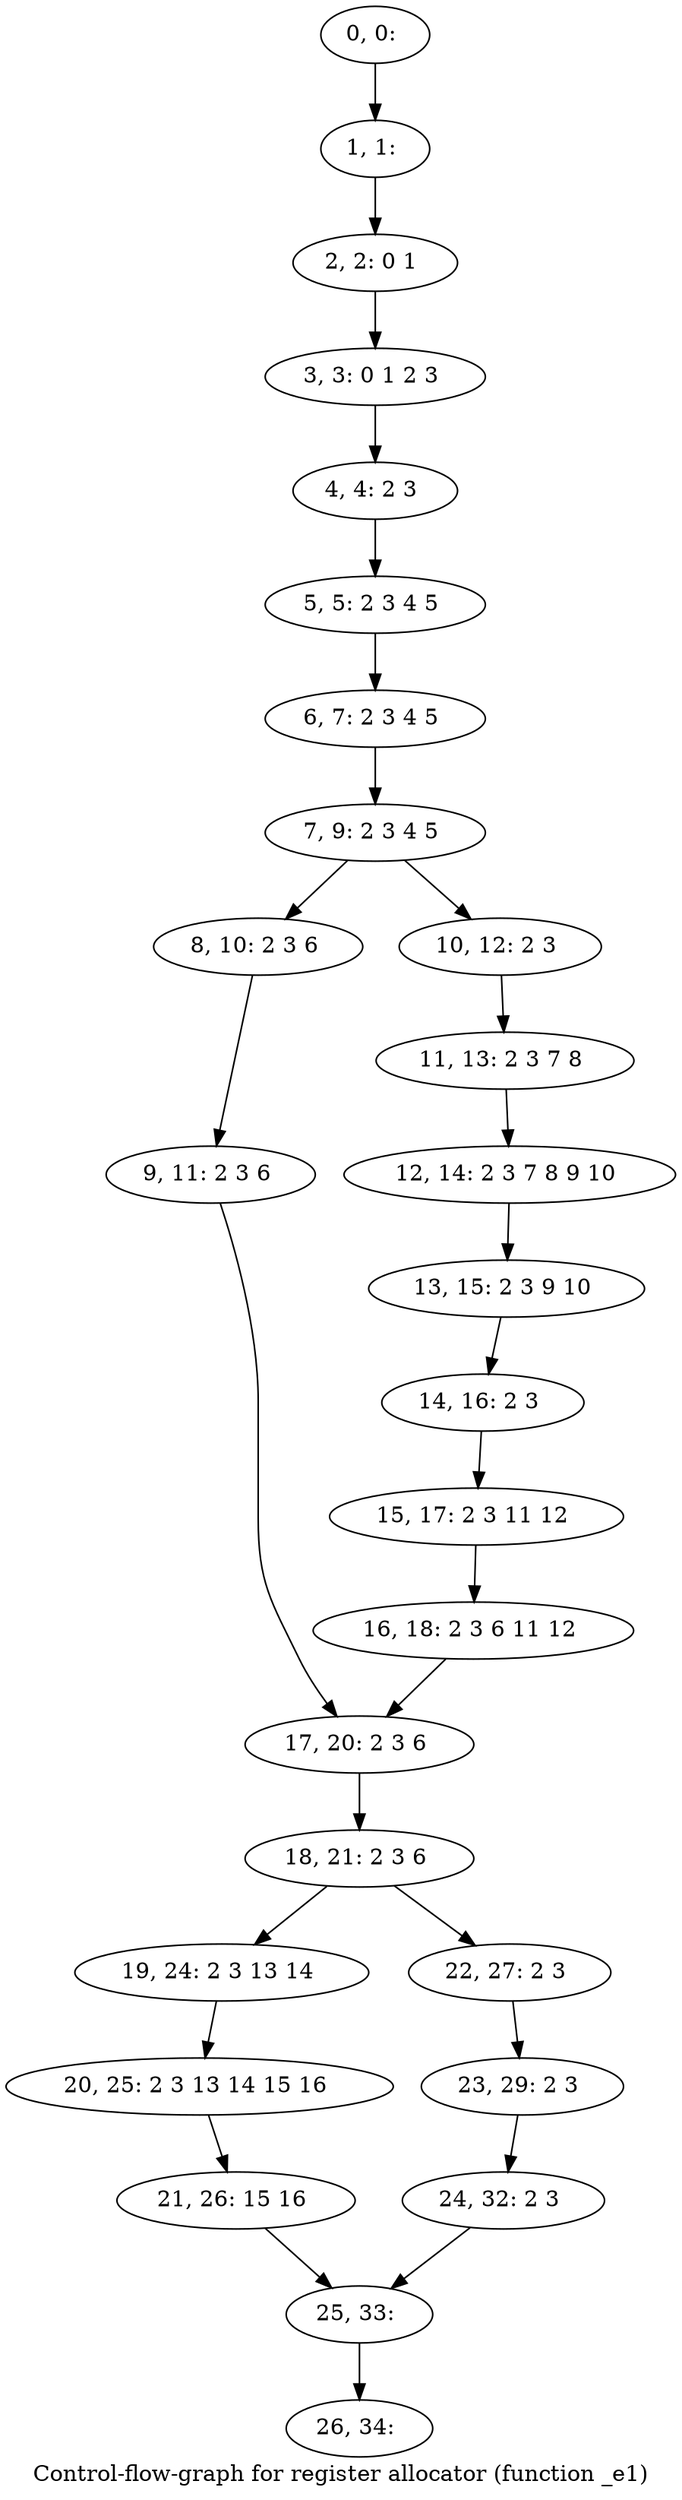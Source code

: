 digraph G {
graph [label="Control-flow-graph for register allocator (function _e1)"]
0[label="0, 0: "];
1[label="1, 1: "];
2[label="2, 2: 0 1 "];
3[label="3, 3: 0 1 2 3 "];
4[label="4, 4: 2 3 "];
5[label="5, 5: 2 3 4 5 "];
6[label="6, 7: 2 3 4 5 "];
7[label="7, 9: 2 3 4 5 "];
8[label="8, 10: 2 3 6 "];
9[label="9, 11: 2 3 6 "];
10[label="10, 12: 2 3 "];
11[label="11, 13: 2 3 7 8 "];
12[label="12, 14: 2 3 7 8 9 10 "];
13[label="13, 15: 2 3 9 10 "];
14[label="14, 16: 2 3 "];
15[label="15, 17: 2 3 11 12 "];
16[label="16, 18: 2 3 6 11 12 "];
17[label="17, 20: 2 3 6 "];
18[label="18, 21: 2 3 6 "];
19[label="19, 24: 2 3 13 14 "];
20[label="20, 25: 2 3 13 14 15 16 "];
21[label="21, 26: 15 16 "];
22[label="22, 27: 2 3 "];
23[label="23, 29: 2 3 "];
24[label="24, 32: 2 3 "];
25[label="25, 33: "];
26[label="26, 34: "];
0->1 ;
1->2 ;
2->3 ;
3->4 ;
4->5 ;
5->6 ;
6->7 ;
7->8 ;
7->10 ;
8->9 ;
9->17 ;
10->11 ;
11->12 ;
12->13 ;
13->14 ;
14->15 ;
15->16 ;
16->17 ;
17->18 ;
18->19 ;
18->22 ;
19->20 ;
20->21 ;
21->25 ;
22->23 ;
23->24 ;
24->25 ;
25->26 ;
}
